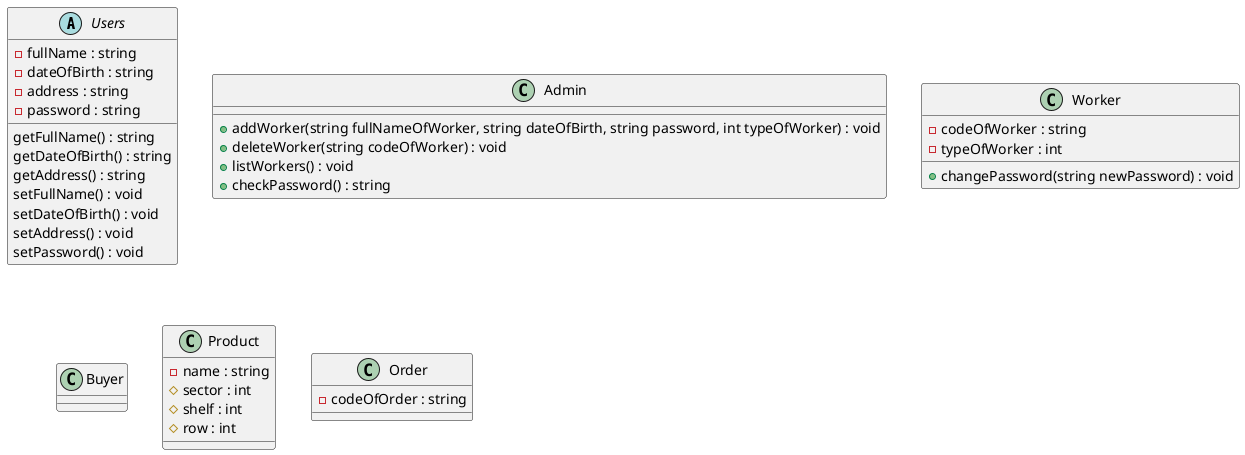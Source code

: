 @startuml classmeghatarozas

'Classok a programon belül

abstract class Users {
    -fullName : string
    -dateOfBirth : string
    -address : string
    -password : string
    getFullName() : string
    getDateOfBirth() : string
    getAddress() : string
    setFullName() : void
    setDateOfBirth() : void
    setAddress() : void
    setPassword() : void
}

class Admin {
    +addWorker(string fullNameOfWorker, string dateOfBirth, string password, int typeOfWorker) : void
    +deleteWorker(string codeOfWorker) : void
    +listWorkers() : void
    +checkPassword() : string
}

class Worker {
    -codeOfWorker : string
    -typeOfWorker : int
    +changePassword(string newPassword) : void
}

class Buyer {
    
}

class Product {
    -name : string
    #sector : int
    #shelf : int
    #row : int
}

class Order {
    -codeOfOrder : string
}

' class ListOfWorkers {
'     #listOfWorkers[] : Worker
'     +listWorkers() : void
' }

' Kapcsolodasok a classok kozott

@enduml
